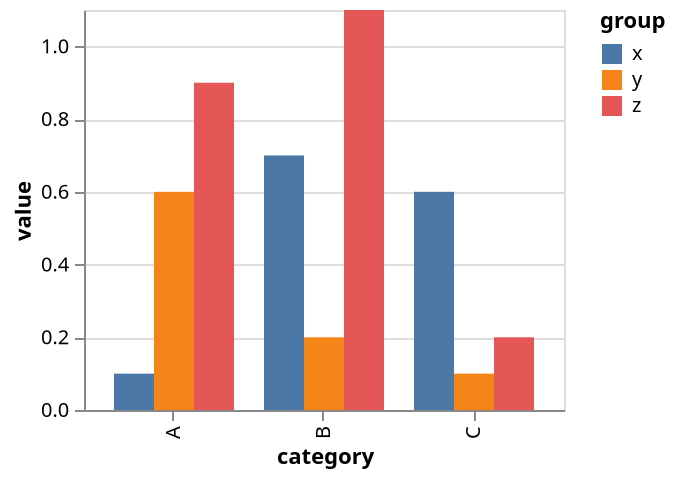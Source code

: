 {
  "$schema": "https://vega.github.io/schema/vega-lite/v5.json",
  "data": {
    "values": [
      { "category": "A", "group": "x", "value": 0.1 },
      { "category": "A", "group": "y", "value": 0.6 },
      { "category": "A", "group": "z", "value": 0.9 },
      { "category": "B", "group": "x", "value": 0.7 },
      { "category": "B", "group": "y", "value": 0.2 },
      { "category": "B", "group": "z", "value": 1.1 },
      { "category": "C", "group": "x", "value": 0.6 },
      { "category": "C", "group": "y", "value": 0.1 },
      { "category": "C", "group": "z", "value": 0.2 }
    ]
  },
  "mark": "bar",
  "encoding": {
    "x": { "field": "category" },
    "y": { "field": "value", "type": "quantitative" },
    "xOffset": { "field": "group" },
    "color": { "field": "group" }
  }
}
